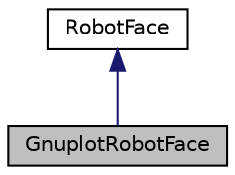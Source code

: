digraph "GnuplotRobotFace"
{
  edge [fontname="Helvetica",fontsize="10",labelfontname="Helvetica",labelfontsize="10"];
  node [fontname="Helvetica",fontsize="10",shape=record];
  Node1 [label="GnuplotRobotFace",height=0.2,width=0.4,color="black", fillcolor="grey75", style="filled" fontcolor="black"];
  Node2 -> Node1 [dir="back",color="midnightblue",fontsize="10",style="solid",fontname="Helvetica"];
  Node2 [label="RobotFace",height=0.2,width=0.4,color="black", fillcolor="white", style="filled",URL="$struct_robot_face.html",tooltip="Modeluje zestaw informacji określający ekspresję twarzy robota. "];
}
